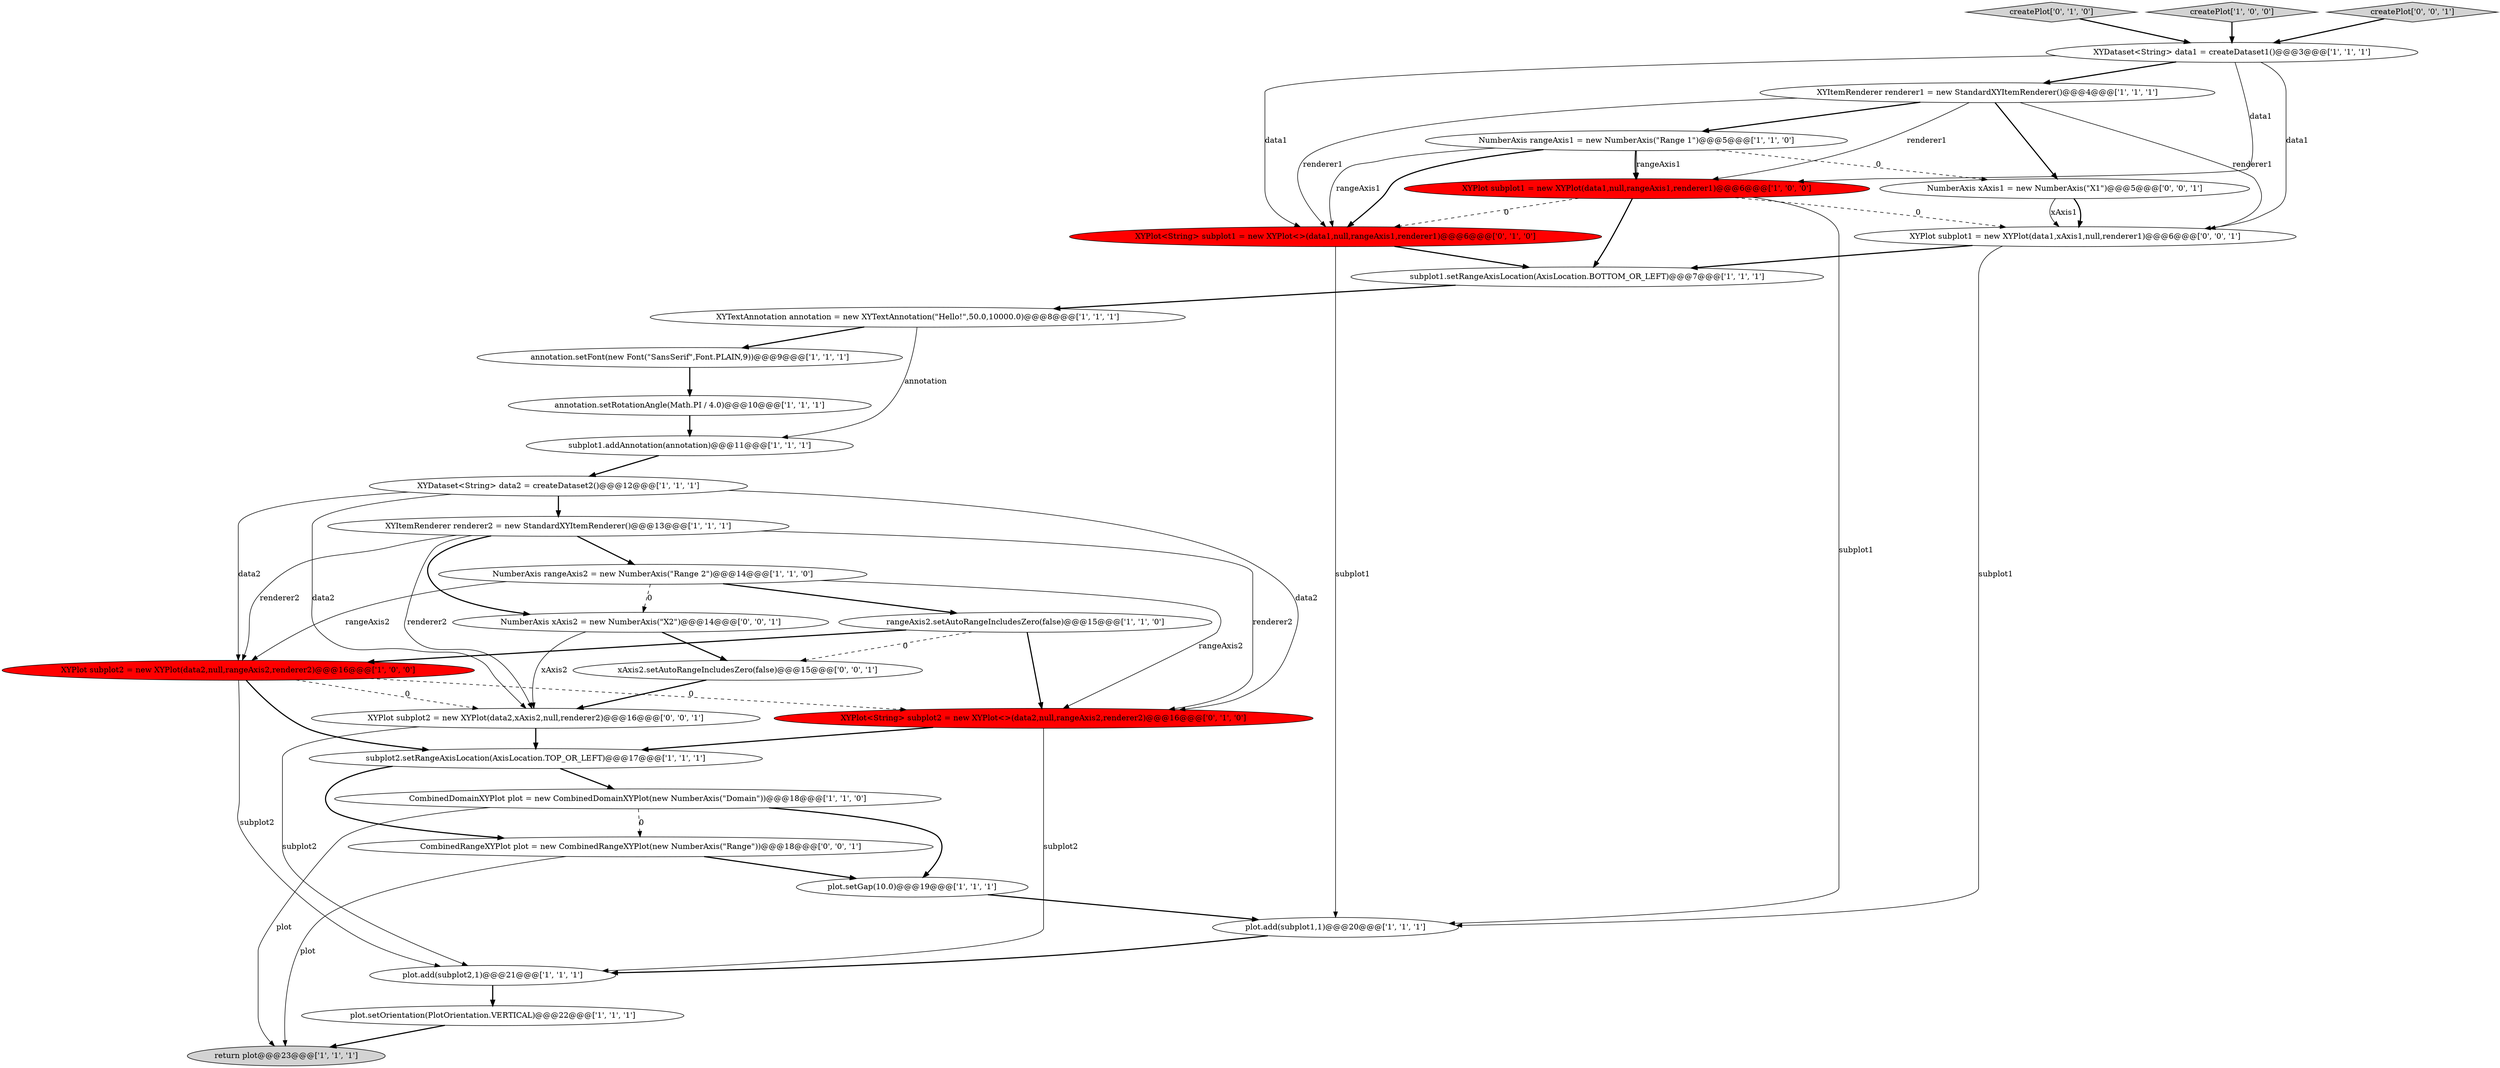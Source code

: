 digraph {
11 [style = filled, label = "XYItemRenderer renderer2 = new StandardXYItemRenderer()@@@13@@@['1', '1', '1']", fillcolor = white, shape = ellipse image = "AAA0AAABBB1BBB"];
5 [style = filled, label = "plot.add(subplot1,1)@@@20@@@['1', '1', '1']", fillcolor = white, shape = ellipse image = "AAA0AAABBB1BBB"];
12 [style = filled, label = "plot.add(subplot2,1)@@@21@@@['1', '1', '1']", fillcolor = white, shape = ellipse image = "AAA0AAABBB1BBB"];
24 [style = filled, label = "XYPlot<String> subplot1 = new XYPlot<>(data1,null,rangeAxis1,renderer1)@@@6@@@['0', '1', '0']", fillcolor = red, shape = ellipse image = "AAA1AAABBB2BBB"];
4 [style = filled, label = "XYDataset<String> data1 = createDataset1()@@@3@@@['1', '1', '1']", fillcolor = white, shape = ellipse image = "AAA0AAABBB1BBB"];
25 [style = filled, label = "NumberAxis xAxis2 = new NumberAxis(\"X2\")@@@14@@@['0', '0', '1']", fillcolor = white, shape = ellipse image = "AAA0AAABBB3BBB"];
8 [style = filled, label = "XYTextAnnotation annotation = new XYTextAnnotation(\"Hello!\",50.0,10000.0)@@@8@@@['1', '1', '1']", fillcolor = white, shape = ellipse image = "AAA0AAABBB1BBB"];
19 [style = filled, label = "XYItemRenderer renderer1 = new StandardXYItemRenderer()@@@4@@@['1', '1', '1']", fillcolor = white, shape = ellipse image = "AAA0AAABBB1BBB"];
26 [style = filled, label = "xAxis2.setAutoRangeIncludesZero(false)@@@15@@@['0', '0', '1']", fillcolor = white, shape = ellipse image = "AAA0AAABBB3BBB"];
9 [style = filled, label = "NumberAxis rangeAxis2 = new NumberAxis(\"Range 2\")@@@14@@@['1', '1', '0']", fillcolor = white, shape = ellipse image = "AAA0AAABBB1BBB"];
30 [style = filled, label = "XYPlot subplot2 = new XYPlot(data2,xAxis2,null,renderer2)@@@16@@@['0', '0', '1']", fillcolor = white, shape = ellipse image = "AAA0AAABBB3BBB"];
3 [style = filled, label = "XYPlot subplot2 = new XYPlot(data2,null,rangeAxis2,renderer2)@@@16@@@['1', '0', '0']", fillcolor = red, shape = ellipse image = "AAA1AAABBB1BBB"];
23 [style = filled, label = "createPlot['0', '1', '0']", fillcolor = lightgray, shape = diamond image = "AAA0AAABBB2BBB"];
21 [style = filled, label = "createPlot['1', '0', '0']", fillcolor = lightgray, shape = diamond image = "AAA0AAABBB1BBB"];
22 [style = filled, label = "XYPlot<String> subplot2 = new XYPlot<>(data2,null,rangeAxis2,renderer2)@@@16@@@['0', '1', '0']", fillcolor = red, shape = ellipse image = "AAA1AAABBB2BBB"];
16 [style = filled, label = "annotation.setFont(new Font(\"SansSerif\",Font.PLAIN,9))@@@9@@@['1', '1', '1']", fillcolor = white, shape = ellipse image = "AAA0AAABBB1BBB"];
27 [style = filled, label = "createPlot['0', '0', '1']", fillcolor = lightgray, shape = diamond image = "AAA0AAABBB3BBB"];
14 [style = filled, label = "subplot1.setRangeAxisLocation(AxisLocation.BOTTOM_OR_LEFT)@@@7@@@['1', '1', '1']", fillcolor = white, shape = ellipse image = "AAA0AAABBB1BBB"];
10 [style = filled, label = "plot.setGap(10.0)@@@19@@@['1', '1', '1']", fillcolor = white, shape = ellipse image = "AAA0AAABBB1BBB"];
28 [style = filled, label = "NumberAxis xAxis1 = new NumberAxis(\"X1\")@@@5@@@['0', '0', '1']", fillcolor = white, shape = ellipse image = "AAA0AAABBB3BBB"];
1 [style = filled, label = "NumberAxis rangeAxis1 = new NumberAxis(\"Range 1\")@@@5@@@['1', '1', '0']", fillcolor = white, shape = ellipse image = "AAA0AAABBB1BBB"];
20 [style = filled, label = "subplot1.addAnnotation(annotation)@@@11@@@['1', '1', '1']", fillcolor = white, shape = ellipse image = "AAA0AAABBB1BBB"];
31 [style = filled, label = "CombinedRangeXYPlot plot = new CombinedRangeXYPlot(new NumberAxis(\"Range\"))@@@18@@@['0', '0', '1']", fillcolor = white, shape = ellipse image = "AAA0AAABBB3BBB"];
0 [style = filled, label = "XYPlot subplot1 = new XYPlot(data1,null,rangeAxis1,renderer1)@@@6@@@['1', '0', '0']", fillcolor = red, shape = ellipse image = "AAA1AAABBB1BBB"];
13 [style = filled, label = "XYDataset<String> data2 = createDataset2()@@@12@@@['1', '1', '1']", fillcolor = white, shape = ellipse image = "AAA0AAABBB1BBB"];
6 [style = filled, label = "plot.setOrientation(PlotOrientation.VERTICAL)@@@22@@@['1', '1', '1']", fillcolor = white, shape = ellipse image = "AAA0AAABBB1BBB"];
7 [style = filled, label = "return plot@@@23@@@['1', '1', '1']", fillcolor = lightgray, shape = ellipse image = "AAA0AAABBB1BBB"];
17 [style = filled, label = "annotation.setRotationAngle(Math.PI / 4.0)@@@10@@@['1', '1', '1']", fillcolor = white, shape = ellipse image = "AAA0AAABBB1BBB"];
29 [style = filled, label = "XYPlot subplot1 = new XYPlot(data1,xAxis1,null,renderer1)@@@6@@@['0', '0', '1']", fillcolor = white, shape = ellipse image = "AAA0AAABBB3BBB"];
15 [style = filled, label = "subplot2.setRangeAxisLocation(AxisLocation.TOP_OR_LEFT)@@@17@@@['1', '1', '1']", fillcolor = white, shape = ellipse image = "AAA0AAABBB1BBB"];
2 [style = filled, label = "rangeAxis2.setAutoRangeIncludesZero(false)@@@15@@@['1', '1', '0']", fillcolor = white, shape = ellipse image = "AAA0AAABBB1BBB"];
18 [style = filled, label = "CombinedDomainXYPlot plot = new CombinedDomainXYPlot(new NumberAxis(\"Domain\"))@@@18@@@['1', '1', '0']", fillcolor = white, shape = ellipse image = "AAA0AAABBB1BBB"];
4->24 [style = solid, label="data1"];
28->29 [style = bold, label=""];
8->16 [style = bold, label=""];
0->5 [style = solid, label="subplot1"];
3->30 [style = dashed, label="0"];
20->13 [style = bold, label=""];
22->15 [style = bold, label=""];
19->29 [style = solid, label="renderer1"];
9->2 [style = bold, label=""];
13->30 [style = solid, label="data2"];
3->12 [style = solid, label="subplot2"];
2->3 [style = bold, label=""];
11->22 [style = solid, label="renderer2"];
24->5 [style = solid, label="subplot1"];
4->19 [style = bold, label=""];
31->7 [style = solid, label="plot"];
23->4 [style = bold, label=""];
3->15 [style = bold, label=""];
3->22 [style = dashed, label="0"];
1->0 [style = bold, label=""];
16->17 [style = bold, label=""];
1->28 [style = dashed, label="0"];
11->9 [style = bold, label=""];
12->6 [style = bold, label=""];
9->3 [style = solid, label="rangeAxis2"];
13->11 [style = bold, label=""];
15->18 [style = bold, label=""];
1->24 [style = solid, label="rangeAxis1"];
29->5 [style = solid, label="subplot1"];
24->14 [style = bold, label=""];
26->30 [style = bold, label=""];
11->3 [style = solid, label="renderer2"];
30->12 [style = solid, label="subplot2"];
18->7 [style = solid, label="plot"];
19->1 [style = bold, label=""];
27->4 [style = bold, label=""];
0->14 [style = bold, label=""];
1->0 [style = solid, label="rangeAxis1"];
28->29 [style = solid, label="xAxis1"];
10->5 [style = bold, label=""];
13->22 [style = solid, label="data2"];
18->10 [style = bold, label=""];
4->0 [style = solid, label="data1"];
5->12 [style = bold, label=""];
15->31 [style = bold, label=""];
31->10 [style = bold, label=""];
1->24 [style = bold, label=""];
19->0 [style = solid, label="renderer1"];
8->20 [style = solid, label="annotation"];
13->3 [style = solid, label="data2"];
9->22 [style = solid, label="rangeAxis2"];
25->26 [style = bold, label=""];
0->29 [style = dashed, label="0"];
29->14 [style = bold, label=""];
9->25 [style = dashed, label="0"];
11->30 [style = solid, label="renderer2"];
0->24 [style = dashed, label="0"];
22->12 [style = solid, label="subplot2"];
17->20 [style = bold, label=""];
14->8 [style = bold, label=""];
19->28 [style = bold, label=""];
2->26 [style = dashed, label="0"];
6->7 [style = bold, label=""];
2->22 [style = bold, label=""];
18->31 [style = dashed, label="0"];
25->30 [style = solid, label="xAxis2"];
19->24 [style = solid, label="renderer1"];
11->25 [style = bold, label=""];
30->15 [style = bold, label=""];
21->4 [style = bold, label=""];
4->29 [style = solid, label="data1"];
}
